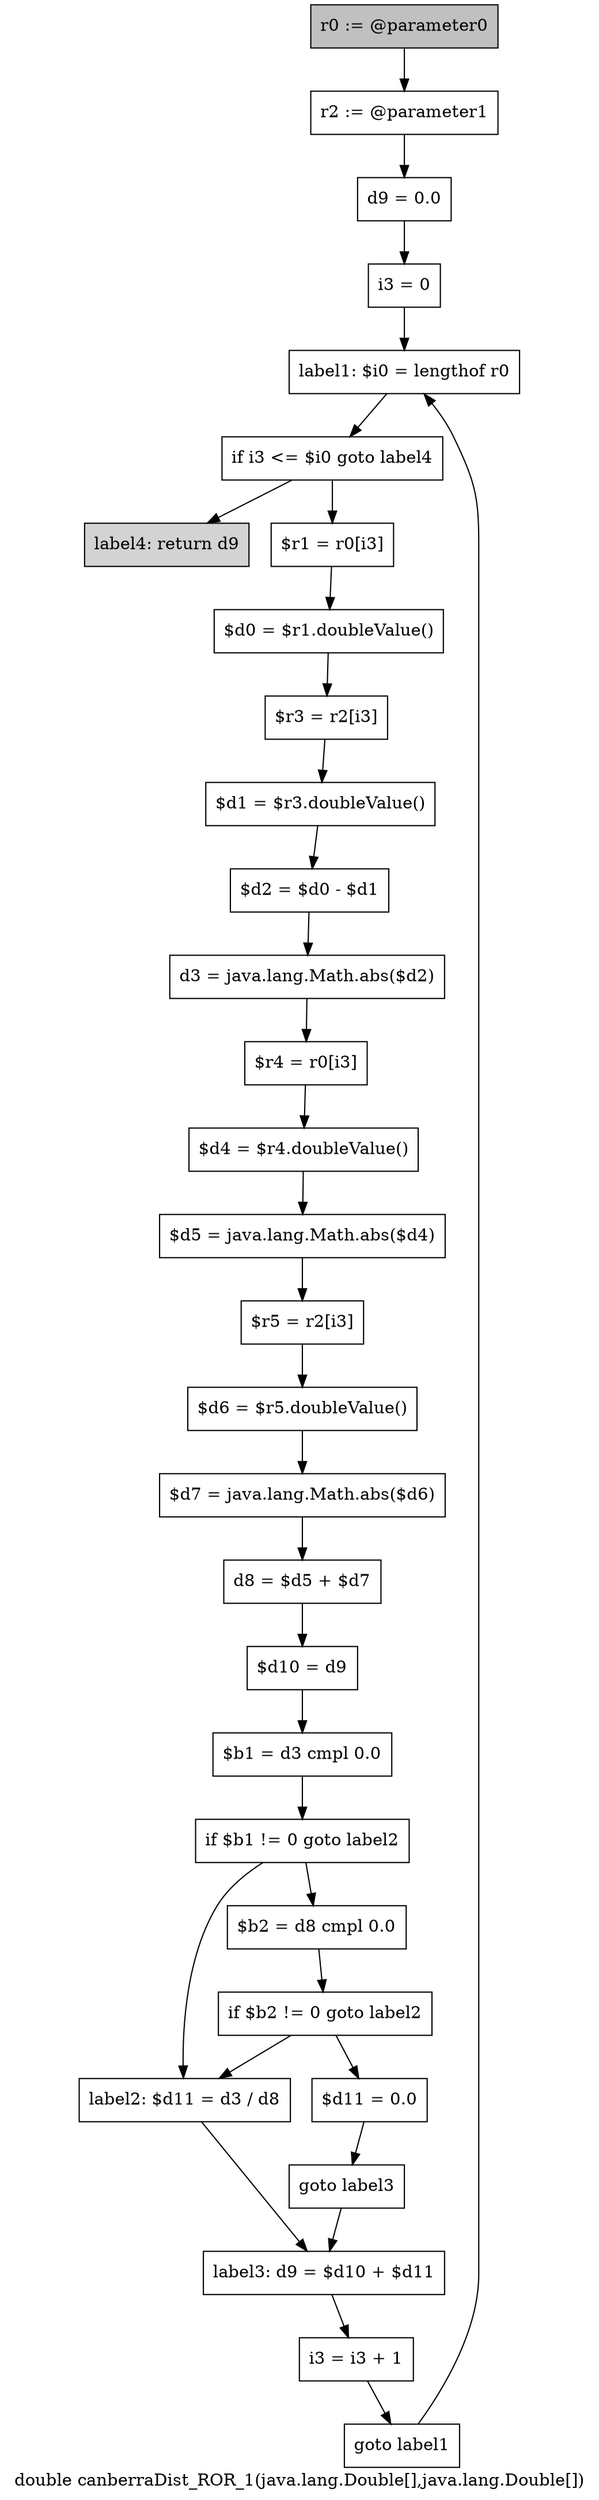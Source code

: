 digraph "double canberraDist_ROR_1(java.lang.Double[],java.lang.Double[])" {
    label="double canberraDist_ROR_1(java.lang.Double[],java.lang.Double[])";
    node [shape=box];
    "0" [style=filled,fillcolor=gray,label="r0 := @parameter0",];
    "1" [label="r2 := @parameter1",];
    "0"->"1";
    "2" [label="d9 = 0.0",];
    "1"->"2";
    "3" [label="i3 = 0",];
    "2"->"3";
    "4" [label="label1: $i0 = lengthof r0",];
    "3"->"4";
    "5" [label="if i3 <= $i0 goto label4",];
    "4"->"5";
    "6" [label="$r1 = r0[i3]",];
    "5"->"6";
    "30" [style=filled,fillcolor=lightgray,label="label4: return d9",];
    "5"->"30";
    "7" [label="$d0 = $r1.doubleValue()",];
    "6"->"7";
    "8" [label="$r3 = r2[i3]",];
    "7"->"8";
    "9" [label="$d1 = $r3.doubleValue()",];
    "8"->"9";
    "10" [label="$d2 = $d0 - $d1",];
    "9"->"10";
    "11" [label="d3 = java.lang.Math.abs($d2)",];
    "10"->"11";
    "12" [label="$r4 = r0[i3]",];
    "11"->"12";
    "13" [label="$d4 = $r4.doubleValue()",];
    "12"->"13";
    "14" [label="$d5 = java.lang.Math.abs($d4)",];
    "13"->"14";
    "15" [label="$r5 = r2[i3]",];
    "14"->"15";
    "16" [label="$d6 = $r5.doubleValue()",];
    "15"->"16";
    "17" [label="$d7 = java.lang.Math.abs($d6)",];
    "16"->"17";
    "18" [label="d8 = $d5 + $d7",];
    "17"->"18";
    "19" [label="$d10 = d9",];
    "18"->"19";
    "20" [label="$b1 = d3 cmpl 0.0",];
    "19"->"20";
    "21" [label="if $b1 != 0 goto label2",];
    "20"->"21";
    "22" [label="$b2 = d8 cmpl 0.0",];
    "21"->"22";
    "26" [label="label2: $d11 = d3 / d8",];
    "21"->"26";
    "23" [label="if $b2 != 0 goto label2",];
    "22"->"23";
    "24" [label="$d11 = 0.0",];
    "23"->"24";
    "23"->"26";
    "25" [label="goto label3",];
    "24"->"25";
    "27" [label="label3: d9 = $d10 + $d11",];
    "25"->"27";
    "26"->"27";
    "28" [label="i3 = i3 + 1",];
    "27"->"28";
    "29" [label="goto label1",];
    "28"->"29";
    "29"->"4";
}
